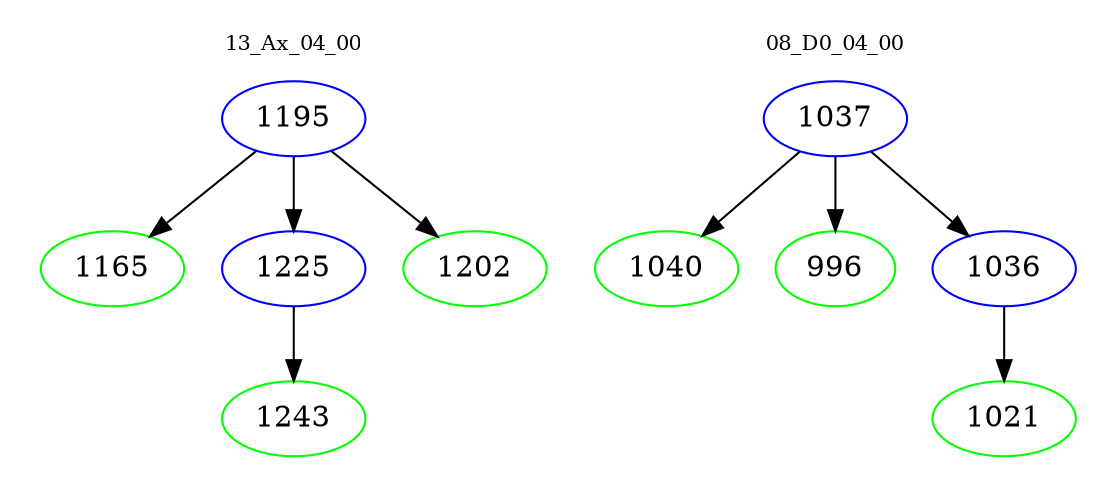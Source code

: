 digraph{
subgraph cluster_0 {
color = white
label = "13_Ax_04_00";
fontsize=10;
T0_1195 [label="1195", color="blue"]
T0_1195 -> T0_1165 [color="black"]
T0_1165 [label="1165", color="green"]
T0_1195 -> T0_1225 [color="black"]
T0_1225 [label="1225", color="blue"]
T0_1225 -> T0_1243 [color="black"]
T0_1243 [label="1243", color="green"]
T0_1195 -> T0_1202 [color="black"]
T0_1202 [label="1202", color="green"]
}
subgraph cluster_1 {
color = white
label = "08_D0_04_00";
fontsize=10;
T1_1037 [label="1037", color="blue"]
T1_1037 -> T1_1040 [color="black"]
T1_1040 [label="1040", color="green"]
T1_1037 -> T1_996 [color="black"]
T1_996 [label="996", color="green"]
T1_1037 -> T1_1036 [color="black"]
T1_1036 [label="1036", color="blue"]
T1_1036 -> T1_1021 [color="black"]
T1_1021 [label="1021", color="green"]
}
}
